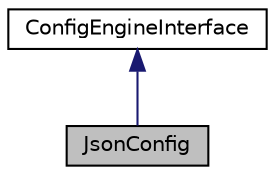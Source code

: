 digraph "JsonConfig"
{
  edge [fontname="Helvetica",fontsize="10",labelfontname="Helvetica",labelfontsize="10"];
  node [fontname="Helvetica",fontsize="10",shape=record];
  Node1 [label="JsonConfig",height=0.2,width=0.4,color="black", fillcolor="grey75", style="filled", fontcolor="black"];
  Node2 -> Node1 [dir="back",color="midnightblue",fontsize="10",style="solid",fontname="Helvetica"];
  Node2 [label="ConfigEngineInterface",height=0.2,width=0.4,color="black", fillcolor="white", style="filled",URL="$interface_cake_1_1_core_1_1_configure_1_1_config_engine_interface.html"];
}
